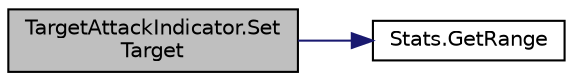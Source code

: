 digraph "TargetAttackIndicator.SetTarget"
{
 // INTERACTIVE_SVG=YES
 // LATEX_PDF_SIZE
  edge [fontname="Helvetica",fontsize="10",labelfontname="Helvetica",labelfontsize="10"];
  node [fontname="Helvetica",fontsize="10",shape=record];
  rankdir="LR";
  Node1 [label="TargetAttackIndicator.Set\lTarget",height=0.2,width=0.4,color="black", fillcolor="grey75", style="filled", fontcolor="black",tooltip="Sets the current target to the indicator"];
  Node1 -> Node2 [color="midnightblue",fontsize="10",style="solid",fontname="Helvetica"];
  Node2 [label="Stats.GetRange",height=0.2,width=0.4,color="black", fillcolor="white", style="filled",URL="$class_stats.html#aad08d308b784a74c8a009ba48c0a237f",tooltip="Returns the range of the entity"];
}
